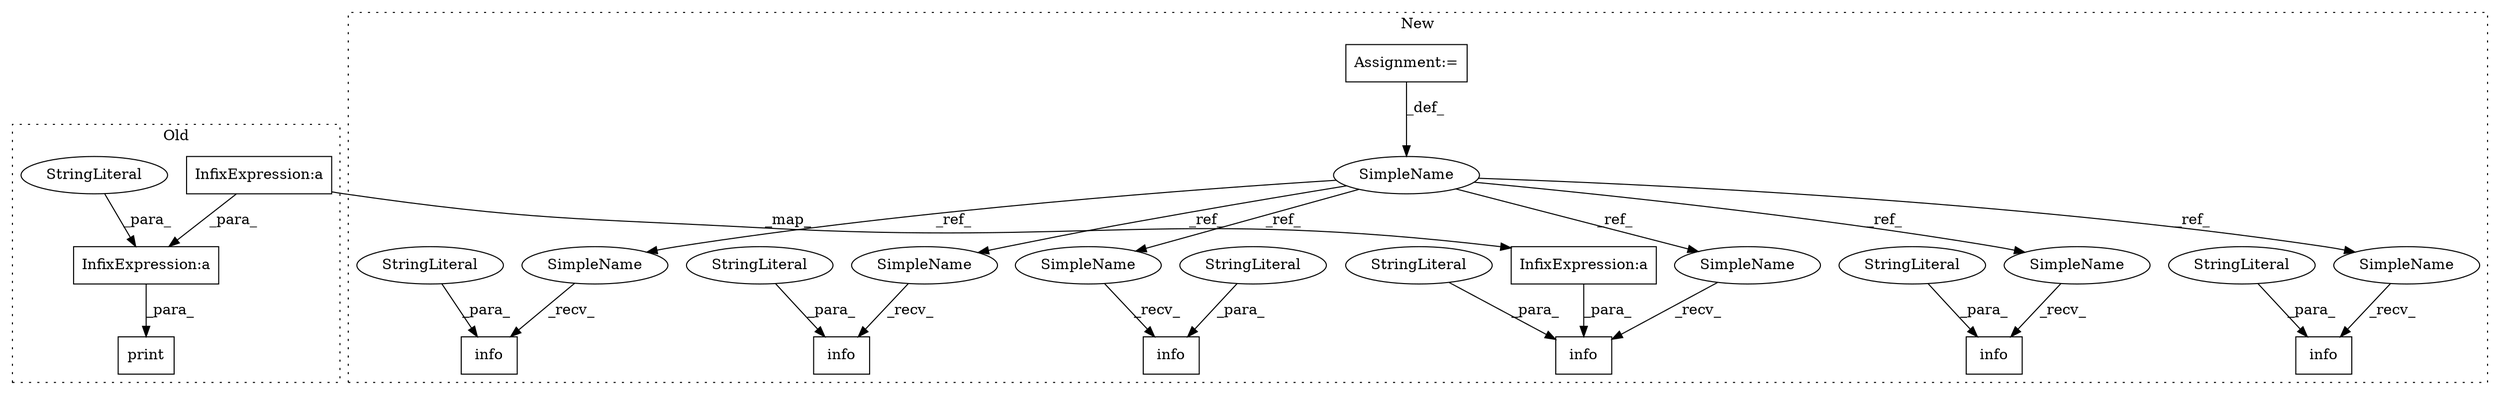 digraph G {
subgraph cluster0 {
1 [label="print" a="32" s="3373,3446" l="6,1" shape="box"];
8 [label="InfixExpression:a" a="27" s="3432" l="3" shape="box"];
9 [label="StringLiteral" a="45" s="3379" l="53" shape="ellipse"];
11 [label="InfixExpression:a" a="27" s="3439" l="3" shape="box"];
label = "Old";
style="dotted";
}
subgraph cluster1 {
2 [label="info" a="32" s="2989,3046" l="5,1" shape="box"];
3 [label="StringLiteral" a="45" s="2994" l="42" shape="ellipse"];
4 [label="Assignment:=" a="7" s="1464" l="6" shape="box"];
5 [label="info" a="32" s="3430,3496" l="5,1" shape="box"];
6 [label="SimpleName" a="42" s="1464" l="6" shape="ellipse"];
7 [label="StringLiteral" a="45" s="3435" l="51" shape="ellipse"];
10 [label="InfixExpression:a" a="27" s="3490" l="3" shape="box"];
12 [label="info" a="32" s="2758,2819" l="5,1" shape="box"];
13 [label="StringLiteral" a="45" s="2763" l="46" shape="ellipse"];
14 [label="info" a="32" s="2257,2327" l="5,1" shape="box"];
15 [label="StringLiteral" a="45" s="2262" l="49" shape="ellipse"];
16 [label="info" a="32" s="3666,3728" l="5,1" shape="box"];
17 [label="StringLiteral" a="45" s="3671" l="47" shape="ellipse"];
18 [label="info" a="32" s="2401,2467" l="5,1" shape="box"];
19 [label="StringLiteral" a="45" s="2406" l="45" shape="ellipse"];
20 [label="SimpleName" a="42" s="2751" l="6" shape="ellipse"];
21 [label="SimpleName" a="42" s="2982" l="6" shape="ellipse"];
22 [label="SimpleName" a="42" s="2250" l="6" shape="ellipse"];
23 [label="SimpleName" a="42" s="2394" l="6" shape="ellipse"];
24 [label="SimpleName" a="42" s="3423" l="6" shape="ellipse"];
25 [label="SimpleName" a="42" s="3659" l="6" shape="ellipse"];
label = "New";
style="dotted";
}
3 -> 2 [label="_para_"];
4 -> 6 [label="_def_"];
6 -> 20 [label="_ref_"];
6 -> 23 [label="_ref_"];
6 -> 21 [label="_ref_"];
6 -> 22 [label="_ref_"];
6 -> 25 [label="_ref_"];
6 -> 24 [label="_ref_"];
7 -> 5 [label="_para_"];
8 -> 1 [label="_para_"];
9 -> 8 [label="_para_"];
10 -> 5 [label="_para_"];
11 -> 10 [label="_map_"];
11 -> 8 [label="_para_"];
13 -> 12 [label="_para_"];
15 -> 14 [label="_para_"];
17 -> 16 [label="_para_"];
19 -> 18 [label="_para_"];
20 -> 12 [label="_recv_"];
21 -> 2 [label="_recv_"];
22 -> 14 [label="_recv_"];
23 -> 18 [label="_recv_"];
24 -> 5 [label="_recv_"];
25 -> 16 [label="_recv_"];
}
